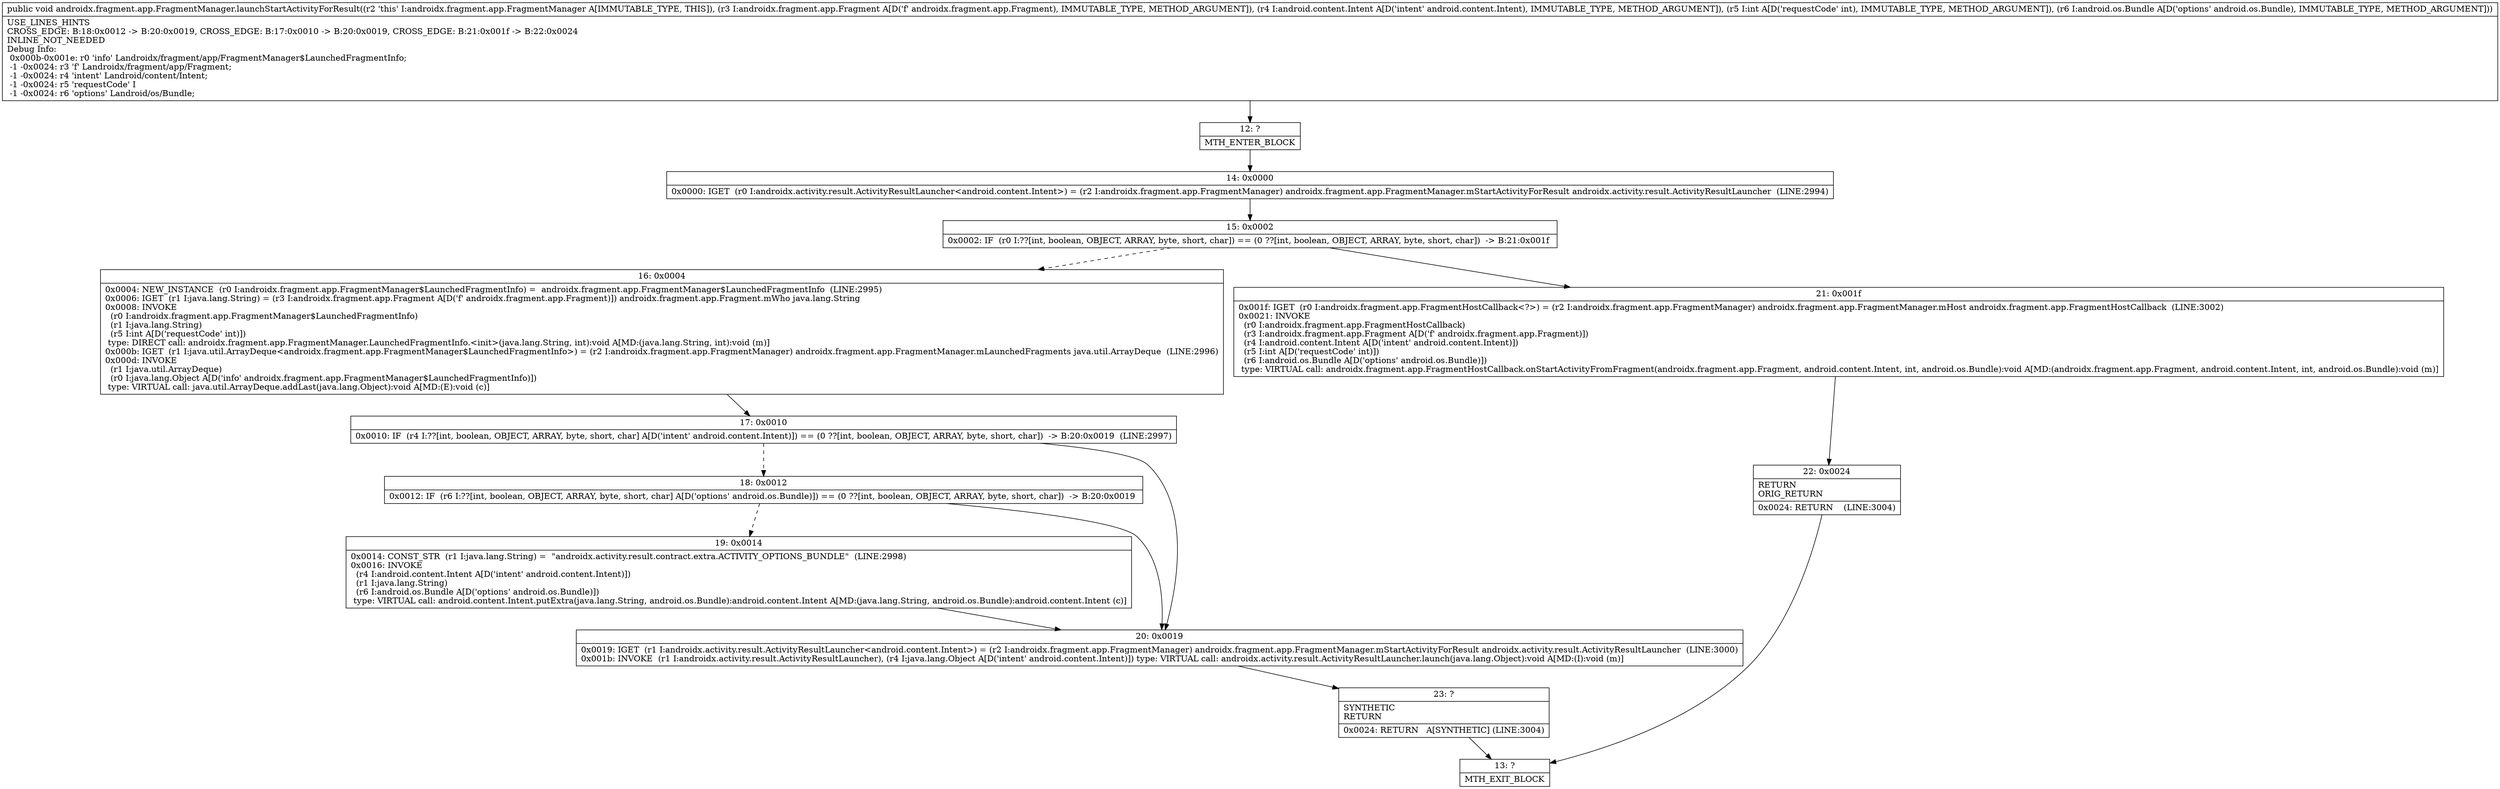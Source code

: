 digraph "CFG forandroidx.fragment.app.FragmentManager.launchStartActivityForResult(Landroidx\/fragment\/app\/Fragment;Landroid\/content\/Intent;ILandroid\/os\/Bundle;)V" {
Node_12 [shape=record,label="{12\:\ ?|MTH_ENTER_BLOCK\l}"];
Node_14 [shape=record,label="{14\:\ 0x0000|0x0000: IGET  (r0 I:androidx.activity.result.ActivityResultLauncher\<android.content.Intent\>) = (r2 I:androidx.fragment.app.FragmentManager) androidx.fragment.app.FragmentManager.mStartActivityForResult androidx.activity.result.ActivityResultLauncher  (LINE:2994)\l}"];
Node_15 [shape=record,label="{15\:\ 0x0002|0x0002: IF  (r0 I:??[int, boolean, OBJECT, ARRAY, byte, short, char]) == (0 ??[int, boolean, OBJECT, ARRAY, byte, short, char])  \-\> B:21:0x001f \l}"];
Node_16 [shape=record,label="{16\:\ 0x0004|0x0004: NEW_INSTANCE  (r0 I:androidx.fragment.app.FragmentManager$LaunchedFragmentInfo) =  androidx.fragment.app.FragmentManager$LaunchedFragmentInfo  (LINE:2995)\l0x0006: IGET  (r1 I:java.lang.String) = (r3 I:androidx.fragment.app.Fragment A[D('f' androidx.fragment.app.Fragment)]) androidx.fragment.app.Fragment.mWho java.lang.String \l0x0008: INVOKE  \l  (r0 I:androidx.fragment.app.FragmentManager$LaunchedFragmentInfo)\l  (r1 I:java.lang.String)\l  (r5 I:int A[D('requestCode' int)])\l type: DIRECT call: androidx.fragment.app.FragmentManager.LaunchedFragmentInfo.\<init\>(java.lang.String, int):void A[MD:(java.lang.String, int):void (m)]\l0x000b: IGET  (r1 I:java.util.ArrayDeque\<androidx.fragment.app.FragmentManager$LaunchedFragmentInfo\>) = (r2 I:androidx.fragment.app.FragmentManager) androidx.fragment.app.FragmentManager.mLaunchedFragments java.util.ArrayDeque  (LINE:2996)\l0x000d: INVOKE  \l  (r1 I:java.util.ArrayDeque)\l  (r0 I:java.lang.Object A[D('info' androidx.fragment.app.FragmentManager$LaunchedFragmentInfo)])\l type: VIRTUAL call: java.util.ArrayDeque.addLast(java.lang.Object):void A[MD:(E):void (c)]\l}"];
Node_17 [shape=record,label="{17\:\ 0x0010|0x0010: IF  (r4 I:??[int, boolean, OBJECT, ARRAY, byte, short, char] A[D('intent' android.content.Intent)]) == (0 ??[int, boolean, OBJECT, ARRAY, byte, short, char])  \-\> B:20:0x0019  (LINE:2997)\l}"];
Node_18 [shape=record,label="{18\:\ 0x0012|0x0012: IF  (r6 I:??[int, boolean, OBJECT, ARRAY, byte, short, char] A[D('options' android.os.Bundle)]) == (0 ??[int, boolean, OBJECT, ARRAY, byte, short, char])  \-\> B:20:0x0019 \l}"];
Node_19 [shape=record,label="{19\:\ 0x0014|0x0014: CONST_STR  (r1 I:java.lang.String) =  \"androidx.activity.result.contract.extra.ACTIVITY_OPTIONS_BUNDLE\"  (LINE:2998)\l0x0016: INVOKE  \l  (r4 I:android.content.Intent A[D('intent' android.content.Intent)])\l  (r1 I:java.lang.String)\l  (r6 I:android.os.Bundle A[D('options' android.os.Bundle)])\l type: VIRTUAL call: android.content.Intent.putExtra(java.lang.String, android.os.Bundle):android.content.Intent A[MD:(java.lang.String, android.os.Bundle):android.content.Intent (c)]\l}"];
Node_20 [shape=record,label="{20\:\ 0x0019|0x0019: IGET  (r1 I:androidx.activity.result.ActivityResultLauncher\<android.content.Intent\>) = (r2 I:androidx.fragment.app.FragmentManager) androidx.fragment.app.FragmentManager.mStartActivityForResult androidx.activity.result.ActivityResultLauncher  (LINE:3000)\l0x001b: INVOKE  (r1 I:androidx.activity.result.ActivityResultLauncher), (r4 I:java.lang.Object A[D('intent' android.content.Intent)]) type: VIRTUAL call: androidx.activity.result.ActivityResultLauncher.launch(java.lang.Object):void A[MD:(I):void (m)]\l}"];
Node_23 [shape=record,label="{23\:\ ?|SYNTHETIC\lRETURN\l|0x0024: RETURN   A[SYNTHETIC] (LINE:3004)\l}"];
Node_13 [shape=record,label="{13\:\ ?|MTH_EXIT_BLOCK\l}"];
Node_21 [shape=record,label="{21\:\ 0x001f|0x001f: IGET  (r0 I:androidx.fragment.app.FragmentHostCallback\<?\>) = (r2 I:androidx.fragment.app.FragmentManager) androidx.fragment.app.FragmentManager.mHost androidx.fragment.app.FragmentHostCallback  (LINE:3002)\l0x0021: INVOKE  \l  (r0 I:androidx.fragment.app.FragmentHostCallback)\l  (r3 I:androidx.fragment.app.Fragment A[D('f' androidx.fragment.app.Fragment)])\l  (r4 I:android.content.Intent A[D('intent' android.content.Intent)])\l  (r5 I:int A[D('requestCode' int)])\l  (r6 I:android.os.Bundle A[D('options' android.os.Bundle)])\l type: VIRTUAL call: androidx.fragment.app.FragmentHostCallback.onStartActivityFromFragment(androidx.fragment.app.Fragment, android.content.Intent, int, android.os.Bundle):void A[MD:(androidx.fragment.app.Fragment, android.content.Intent, int, android.os.Bundle):void (m)]\l}"];
Node_22 [shape=record,label="{22\:\ 0x0024|RETURN\lORIG_RETURN\l|0x0024: RETURN    (LINE:3004)\l}"];
MethodNode[shape=record,label="{public void androidx.fragment.app.FragmentManager.launchStartActivityForResult((r2 'this' I:androidx.fragment.app.FragmentManager A[IMMUTABLE_TYPE, THIS]), (r3 I:androidx.fragment.app.Fragment A[D('f' androidx.fragment.app.Fragment), IMMUTABLE_TYPE, METHOD_ARGUMENT]), (r4 I:android.content.Intent A[D('intent' android.content.Intent), IMMUTABLE_TYPE, METHOD_ARGUMENT]), (r5 I:int A[D('requestCode' int), IMMUTABLE_TYPE, METHOD_ARGUMENT]), (r6 I:android.os.Bundle A[D('options' android.os.Bundle), IMMUTABLE_TYPE, METHOD_ARGUMENT]))  | USE_LINES_HINTS\lCROSS_EDGE: B:18:0x0012 \-\> B:20:0x0019, CROSS_EDGE: B:17:0x0010 \-\> B:20:0x0019, CROSS_EDGE: B:21:0x001f \-\> B:22:0x0024\lINLINE_NOT_NEEDED\lDebug Info:\l  0x000b\-0x001e: r0 'info' Landroidx\/fragment\/app\/FragmentManager$LaunchedFragmentInfo;\l  \-1 \-0x0024: r3 'f' Landroidx\/fragment\/app\/Fragment;\l  \-1 \-0x0024: r4 'intent' Landroid\/content\/Intent;\l  \-1 \-0x0024: r5 'requestCode' I\l  \-1 \-0x0024: r6 'options' Landroid\/os\/Bundle;\l}"];
MethodNode -> Node_12;Node_12 -> Node_14;
Node_14 -> Node_15;
Node_15 -> Node_16[style=dashed];
Node_15 -> Node_21;
Node_16 -> Node_17;
Node_17 -> Node_18[style=dashed];
Node_17 -> Node_20;
Node_18 -> Node_19[style=dashed];
Node_18 -> Node_20;
Node_19 -> Node_20;
Node_20 -> Node_23;
Node_23 -> Node_13;
Node_21 -> Node_22;
Node_22 -> Node_13;
}

